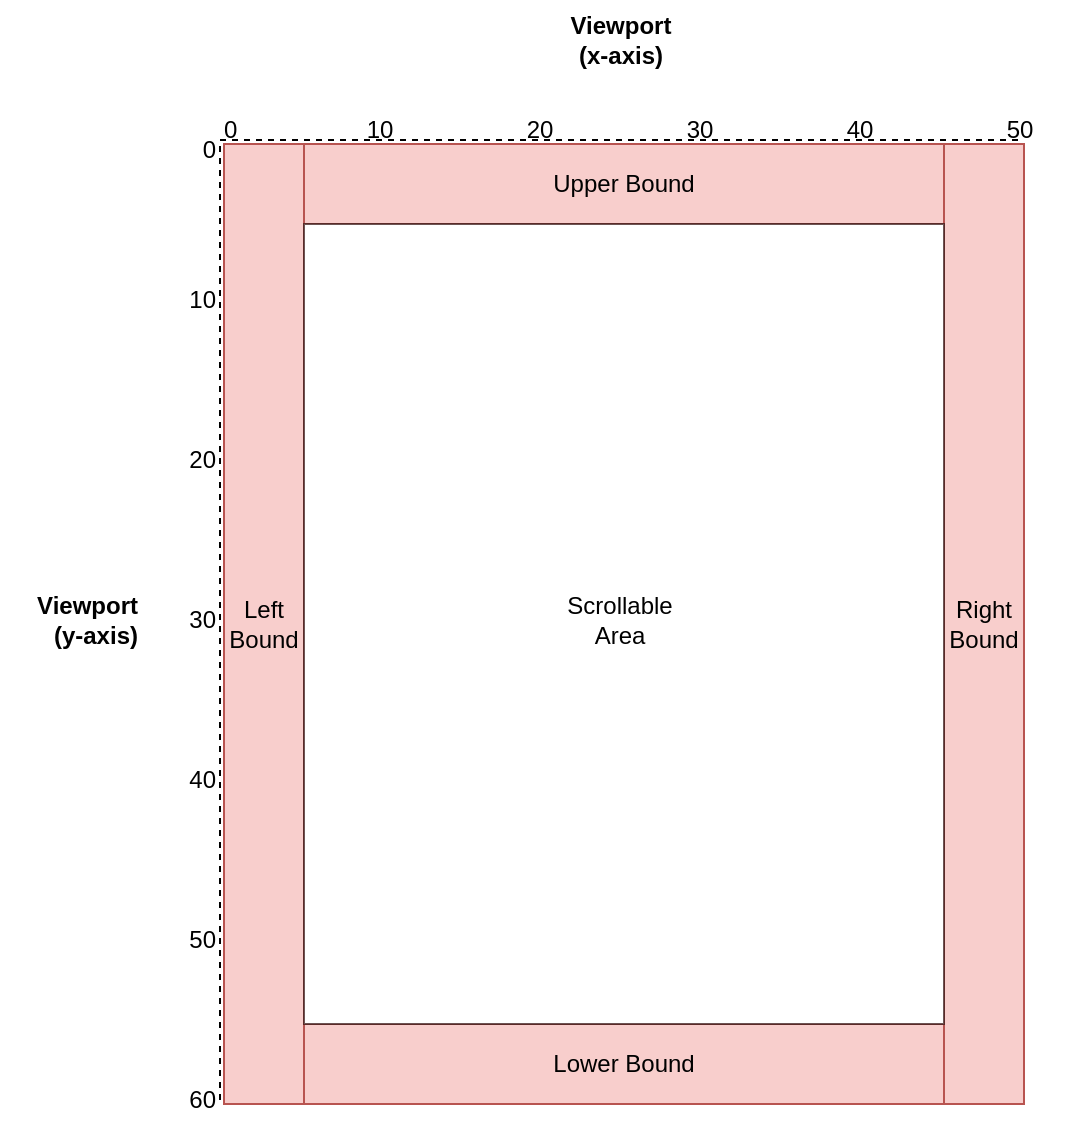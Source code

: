 <mxfile version="24.6.3" type="device">
  <diagram name="Page-1" id="w_8s2wJzCcAkMgXJfNyq">
    <mxGraphModel dx="788" dy="751" grid="1" gridSize="10" guides="1" tooltips="1" connect="1" arrows="1" fold="1" page="1" pageScale="1" pageWidth="827" pageHeight="1169" math="0" shadow="0">
      <root>
        <mxCell id="0" />
        <mxCell id="1" parent="0" />
        <mxCell id="j5pVDA61vwnsiKHxyYFa-1" value="Upper Bound" style="rounded=0;whiteSpace=wrap;html=1;fillColor=#f8cecc;strokeColor=#b85450;" parent="1" vertex="1">
          <mxGeometry x="202" y="82" width="400" height="40" as="geometry" />
        </mxCell>
        <mxCell id="j5pVDA61vwnsiKHxyYFa-11" value="" style="endArrow=none;dashed=1;html=1;rounded=0;exitX=1;exitY=0.5;exitDx=0;exitDy=0;" parent="1" source="j5pVDA61vwnsiKHxyYFa-29" edge="1">
          <mxGeometry width="50" height="50" relative="1" as="geometry">
            <mxPoint x="200" y="720" as="sourcePoint" />
            <mxPoint x="200" y="80" as="targetPoint" />
          </mxGeometry>
        </mxCell>
        <mxCell id="j5pVDA61vwnsiKHxyYFa-12" value="0" style="text;html=1;align=right;verticalAlign=middle;whiteSpace=wrap;rounded=0;" parent="1" vertex="1">
          <mxGeometry x="140" y="80" width="60" height="10" as="geometry" />
        </mxCell>
        <mxCell id="j5pVDA61vwnsiKHxyYFa-14" value="" style="endArrow=none;dashed=1;html=1;rounded=0;entryX=0.5;entryY=1;entryDx=0;entryDy=0;" parent="1" edge="1" target="j5pVDA61vwnsiKHxyYFa-18">
          <mxGeometry width="50" height="50" relative="1" as="geometry">
            <mxPoint x="200" y="80" as="sourcePoint" />
            <mxPoint x="840" y="80" as="targetPoint" />
          </mxGeometry>
        </mxCell>
        <mxCell id="j5pVDA61vwnsiKHxyYFa-15" value="0" style="text;html=1;align=left;verticalAlign=middle;whiteSpace=wrap;rounded=0;" parent="1" vertex="1">
          <mxGeometry x="200" y="70" width="60" height="10" as="geometry" />
        </mxCell>
        <mxCell id="j5pVDA61vwnsiKHxyYFa-17" value="50" style="text;html=1;align=right;verticalAlign=middle;whiteSpace=wrap;rounded=0;" parent="1" vertex="1">
          <mxGeometry x="140" y="470" width="60" height="20" as="geometry" />
        </mxCell>
        <mxCell id="j5pVDA61vwnsiKHxyYFa-18" value="50" style="text;html=1;align=center;verticalAlign=middle;whiteSpace=wrap;rounded=0;" parent="1" vertex="1">
          <mxGeometry x="570" y="70" width="60" height="10" as="geometry" />
        </mxCell>
        <mxCell id="j5pVDA61vwnsiKHxyYFa-19" value="20" style="text;html=1;align=right;verticalAlign=middle;whiteSpace=wrap;rounded=0;" parent="1" vertex="1">
          <mxGeometry x="140" y="230" width="60" height="20" as="geometry" />
        </mxCell>
        <mxCell id="j5pVDA61vwnsiKHxyYFa-21" value="20" style="text;html=1;align=center;verticalAlign=middle;whiteSpace=wrap;rounded=0;" parent="1" vertex="1">
          <mxGeometry x="330" y="70" width="60" height="10" as="geometry" />
        </mxCell>
        <mxCell id="j5pVDA61vwnsiKHxyYFa-26" value="10" style="text;html=1;align=right;verticalAlign=middle;whiteSpace=wrap;rounded=0;" parent="1" vertex="1">
          <mxGeometry x="140" y="150" width="60" height="20" as="geometry" />
        </mxCell>
        <mxCell id="j5pVDA61vwnsiKHxyYFa-27" value="30" style="text;html=1;align=right;verticalAlign=middle;whiteSpace=wrap;rounded=0;" parent="1" vertex="1">
          <mxGeometry x="140" y="310" width="60" height="20" as="geometry" />
        </mxCell>
        <mxCell id="j5pVDA61vwnsiKHxyYFa-28" value="40" style="text;html=1;align=right;verticalAlign=middle;whiteSpace=wrap;rounded=0;" parent="1" vertex="1">
          <mxGeometry x="140" y="390" width="60" height="20" as="geometry" />
        </mxCell>
        <mxCell id="j5pVDA61vwnsiKHxyYFa-29" value="60" style="text;html=1;align=right;verticalAlign=middle;whiteSpace=wrap;rounded=0;" parent="1" vertex="1">
          <mxGeometry x="140" y="550" width="60" height="20" as="geometry" />
        </mxCell>
        <mxCell id="j5pVDA61vwnsiKHxyYFa-30" value="10" style="text;html=1;align=center;verticalAlign=middle;whiteSpace=wrap;rounded=0;" parent="1" vertex="1">
          <mxGeometry x="250" y="70" width="60" height="10" as="geometry" />
        </mxCell>
        <mxCell id="j5pVDA61vwnsiKHxyYFa-31" value="30" style="text;html=1;align=center;verticalAlign=middle;whiteSpace=wrap;rounded=0;" parent="1" vertex="1">
          <mxGeometry x="410" y="70" width="60" height="10" as="geometry" />
        </mxCell>
        <mxCell id="j5pVDA61vwnsiKHxyYFa-32" value="40" style="text;html=1;align=center;verticalAlign=middle;whiteSpace=wrap;rounded=0;" parent="1" vertex="1">
          <mxGeometry x="490" y="70" width="60" height="10" as="geometry" />
        </mxCell>
        <mxCell id="t0rSE4X7-utWresN4Exf-1" value="Lower Bound" style="rounded=0;whiteSpace=wrap;html=1;fillColor=#f8cecc;strokeColor=#b85450;" vertex="1" parent="1">
          <mxGeometry x="202" y="522" width="400" height="40" as="geometry" />
        </mxCell>
        <mxCell id="t0rSE4X7-utWresN4Exf-2" value="Left&lt;div&gt;Bound&lt;/div&gt;" style="rounded=0;whiteSpace=wrap;html=1;fillColor=#f8cecc;strokeColor=#b85450;" vertex="1" parent="1">
          <mxGeometry x="202" y="82" width="40" height="480" as="geometry" />
        </mxCell>
        <mxCell id="t0rSE4X7-utWresN4Exf-3" value="Right&lt;div&gt;Bound&lt;/div&gt;" style="rounded=0;whiteSpace=wrap;html=1;fillColor=#f8cecc;strokeColor=#b85450;" vertex="1" parent="1">
          <mxGeometry x="562" y="82" width="40" height="480" as="geometry" />
        </mxCell>
        <mxCell id="t0rSE4X7-utWresN4Exf-4" value="" style="rounded=0;whiteSpace=wrap;html=1;opacity=50;" vertex="1" parent="1">
          <mxGeometry x="242" y="122" width="320" height="400" as="geometry" />
        </mxCell>
        <mxCell id="t0rSE4X7-utWresN4Exf-5" value="Scrollable Area" style="text;html=1;align=center;verticalAlign=middle;whiteSpace=wrap;rounded=0;" vertex="1" parent="1">
          <mxGeometry x="370" y="305" width="60" height="30" as="geometry" />
        </mxCell>
        <mxCell id="t0rSE4X7-utWresN4Exf-6" value="&lt;b&gt;Viewport&lt;/b&gt;&lt;div&gt;&lt;b&gt;(x-axis)&lt;/b&gt;&lt;/div&gt;" style="text;html=1;align=center;verticalAlign=middle;resizable=0;points=[];autosize=1;strokeColor=none;fillColor=none;" vertex="1" parent="1">
          <mxGeometry x="365" y="10" width="70" height="40" as="geometry" />
        </mxCell>
        <mxCell id="t0rSE4X7-utWresN4Exf-7" value="&lt;b&gt;Viewport&lt;/b&gt;&lt;div&gt;&lt;b&gt;(y-axis)&lt;/b&gt;&lt;/div&gt;" style="text;html=1;align=right;verticalAlign=middle;resizable=0;points=[];autosize=1;strokeColor=none;fillColor=none;" vertex="1" parent="1">
          <mxGeometry x="90" y="300" width="70" height="40" as="geometry" />
        </mxCell>
      </root>
    </mxGraphModel>
  </diagram>
</mxfile>
